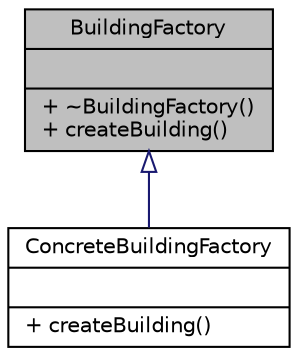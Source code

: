 digraph "BuildingFactory"
{
 // LATEX_PDF_SIZE
  edge [fontname="Helvetica",fontsize="10",labelfontname="Helvetica",labelfontsize="10"];
  node [fontname="Helvetica",fontsize="10",shape=record];
  Node1 [label="{BuildingFactory\n||+ ~BuildingFactory()\l+ createBuilding()\l}",height=0.2,width=0.4,color="black", fillcolor="grey75", style="filled", fontcolor="black",tooltip="Abstract factory class that defines interface for creating Building objects."];
  Node1 -> Node2 [dir="back",color="midnightblue",fontsize="10",style="solid",arrowtail="onormal",fontname="Helvetica"];
  Node2 [label="{ConcreteBuildingFactory\n||+ createBuilding()\l}",height=0.2,width=0.4,color="black", fillcolor="white", style="filled",URL="$classConcreteBuildingFactory.html",tooltip="Concrete implementation of the BuildingFactory interface."];
}

